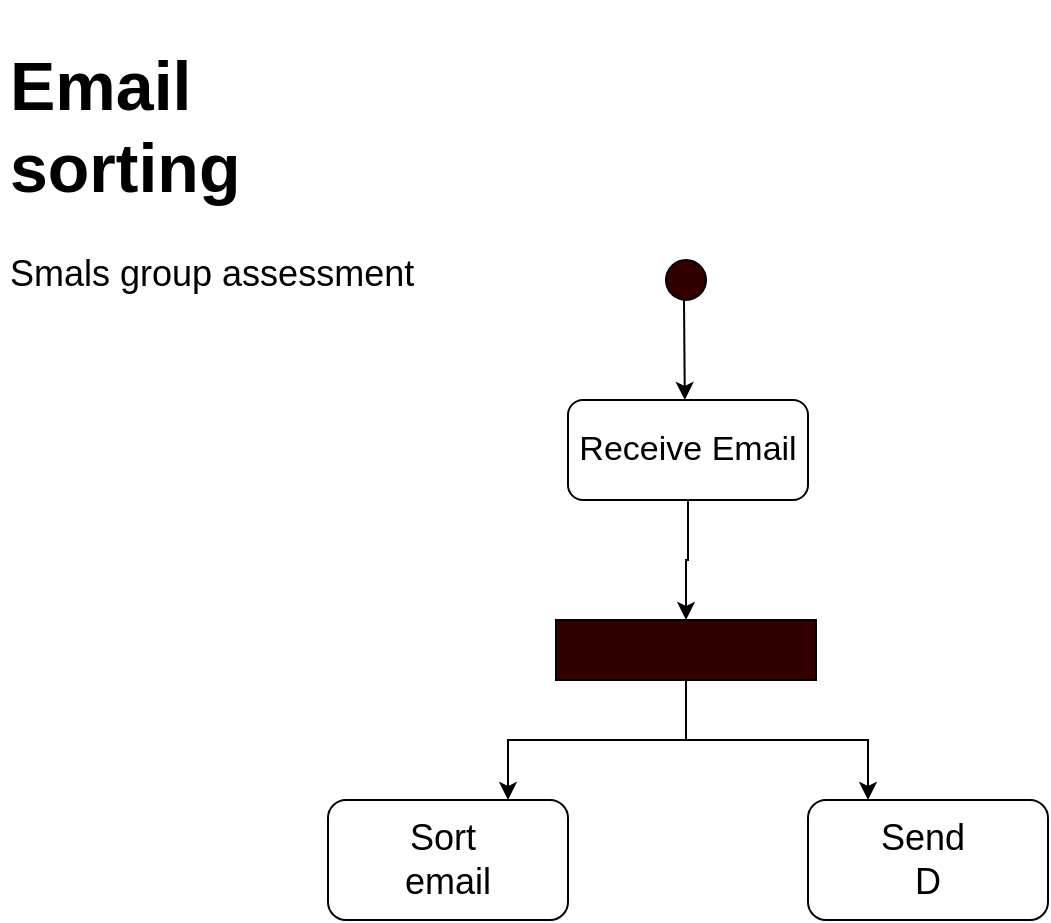 <mxfile version="20.3.0" type="github">
  <diagram name="Page-1" id="e7e014a7-5840-1c2e-5031-d8a46d1fe8dd">
    <mxGraphModel dx="2103" dy="1077" grid="1" gridSize="10" guides="1" tooltips="1" connect="1" arrows="1" fold="1" page="1" pageScale="1" pageWidth="827" pageHeight="1169" background="#FFFFFF" math="0" shadow="0">
      <root>
        <mxCell id="0" />
        <mxCell id="1" parent="0" />
        <mxCell id="OjJyJQDLenGOai32vspC-41" value="" style="ellipse;whiteSpace=wrap;html=1;aspect=fixed;fillColor=#330000;" vertex="1" parent="1">
          <mxGeometry x="403" y="140" width="20" height="20" as="geometry" />
        </mxCell>
        <mxCell id="OjJyJQDLenGOai32vspC-42" value="" style="endArrow=classic;html=1;rounded=0;" edge="1" parent="1">
          <mxGeometry width="50" height="50" relative="1" as="geometry">
            <mxPoint x="412" y="160" as="sourcePoint" />
            <mxPoint x="412.4" y="210" as="targetPoint" />
          </mxGeometry>
        </mxCell>
        <mxCell id="OjJyJQDLenGOai32vspC-55" value="" style="edgeStyle=orthogonalEdgeStyle;rounded=0;orthogonalLoop=1;jettySize=auto;html=1;fontSize=18;" edge="1" parent="1" source="OjJyJQDLenGOai32vspC-43" target="OjJyJQDLenGOai32vspC-53">
          <mxGeometry relative="1" as="geometry" />
        </mxCell>
        <mxCell id="OjJyJQDLenGOai32vspC-43" value="&lt;font style=&quot;font-size: 17px;&quot;&gt;Receive Email&lt;/font&gt;" style="rounded=1;whiteSpace=wrap;html=1;fillColor=#FFFFFF;" vertex="1" parent="1">
          <mxGeometry x="354" y="210" width="120" height="50" as="geometry" />
        </mxCell>
        <mxCell id="OjJyJQDLenGOai32vspC-48" value="&lt;h1&gt;&lt;span style=&quot;background-color: initial;&quot;&gt;Email sorting&lt;/span&gt;&lt;br&gt;&lt;/h1&gt;&lt;div&gt;&lt;span style=&quot;background-color: initial;&quot;&gt;&lt;font style=&quot;font-size: 18px;&quot;&gt;Smals group assessment&lt;/font&gt;&lt;/span&gt;&lt;/div&gt;" style="text;html=1;strokeColor=none;fillColor=none;spacing=5;spacingTop=-20;whiteSpace=wrap;overflow=hidden;rounded=0;fontSize=17;" vertex="1" parent="1">
          <mxGeometry x="70" y="20" width="220" height="140" as="geometry" />
        </mxCell>
        <mxCell id="OjJyJQDLenGOai32vspC-60" style="edgeStyle=orthogonalEdgeStyle;rounded=0;orthogonalLoop=1;jettySize=auto;html=1;entryX=0.75;entryY=0;entryDx=0;entryDy=0;fontSize=18;" edge="1" parent="1" source="OjJyJQDLenGOai32vspC-53" target="OjJyJQDLenGOai32vspC-58">
          <mxGeometry relative="1" as="geometry" />
        </mxCell>
        <mxCell id="OjJyJQDLenGOai32vspC-61" style="edgeStyle=orthogonalEdgeStyle;rounded=0;orthogonalLoop=1;jettySize=auto;html=1;entryX=0.25;entryY=0;entryDx=0;entryDy=0;fontSize=18;" edge="1" parent="1" source="OjJyJQDLenGOai32vspC-53" target="OjJyJQDLenGOai32vspC-59">
          <mxGeometry relative="1" as="geometry" />
        </mxCell>
        <mxCell id="OjJyJQDLenGOai32vspC-53" value="" style="rounded=0;whiteSpace=wrap;html=1;fontSize=18;fillColor=#330000;" vertex="1" parent="1">
          <mxGeometry x="348" y="320" width="130" height="30" as="geometry" />
        </mxCell>
        <mxCell id="OjJyJQDLenGOai32vspC-58" value="Sort&amp;nbsp;&lt;br&gt;email" style="rounded=1;whiteSpace=wrap;html=1;fontSize=18;fillColor=#FFFFFF;" vertex="1" parent="1">
          <mxGeometry x="234" y="410" width="120" height="60" as="geometry" />
        </mxCell>
        <mxCell id="OjJyJQDLenGOai32vspC-59" value="Send&amp;nbsp;&lt;br&gt;D" style="rounded=1;whiteSpace=wrap;html=1;fontSize=18;fillColor=#FFFFFF;" vertex="1" parent="1">
          <mxGeometry x="474" y="410" width="120" height="60" as="geometry" />
        </mxCell>
      </root>
    </mxGraphModel>
  </diagram>
</mxfile>
